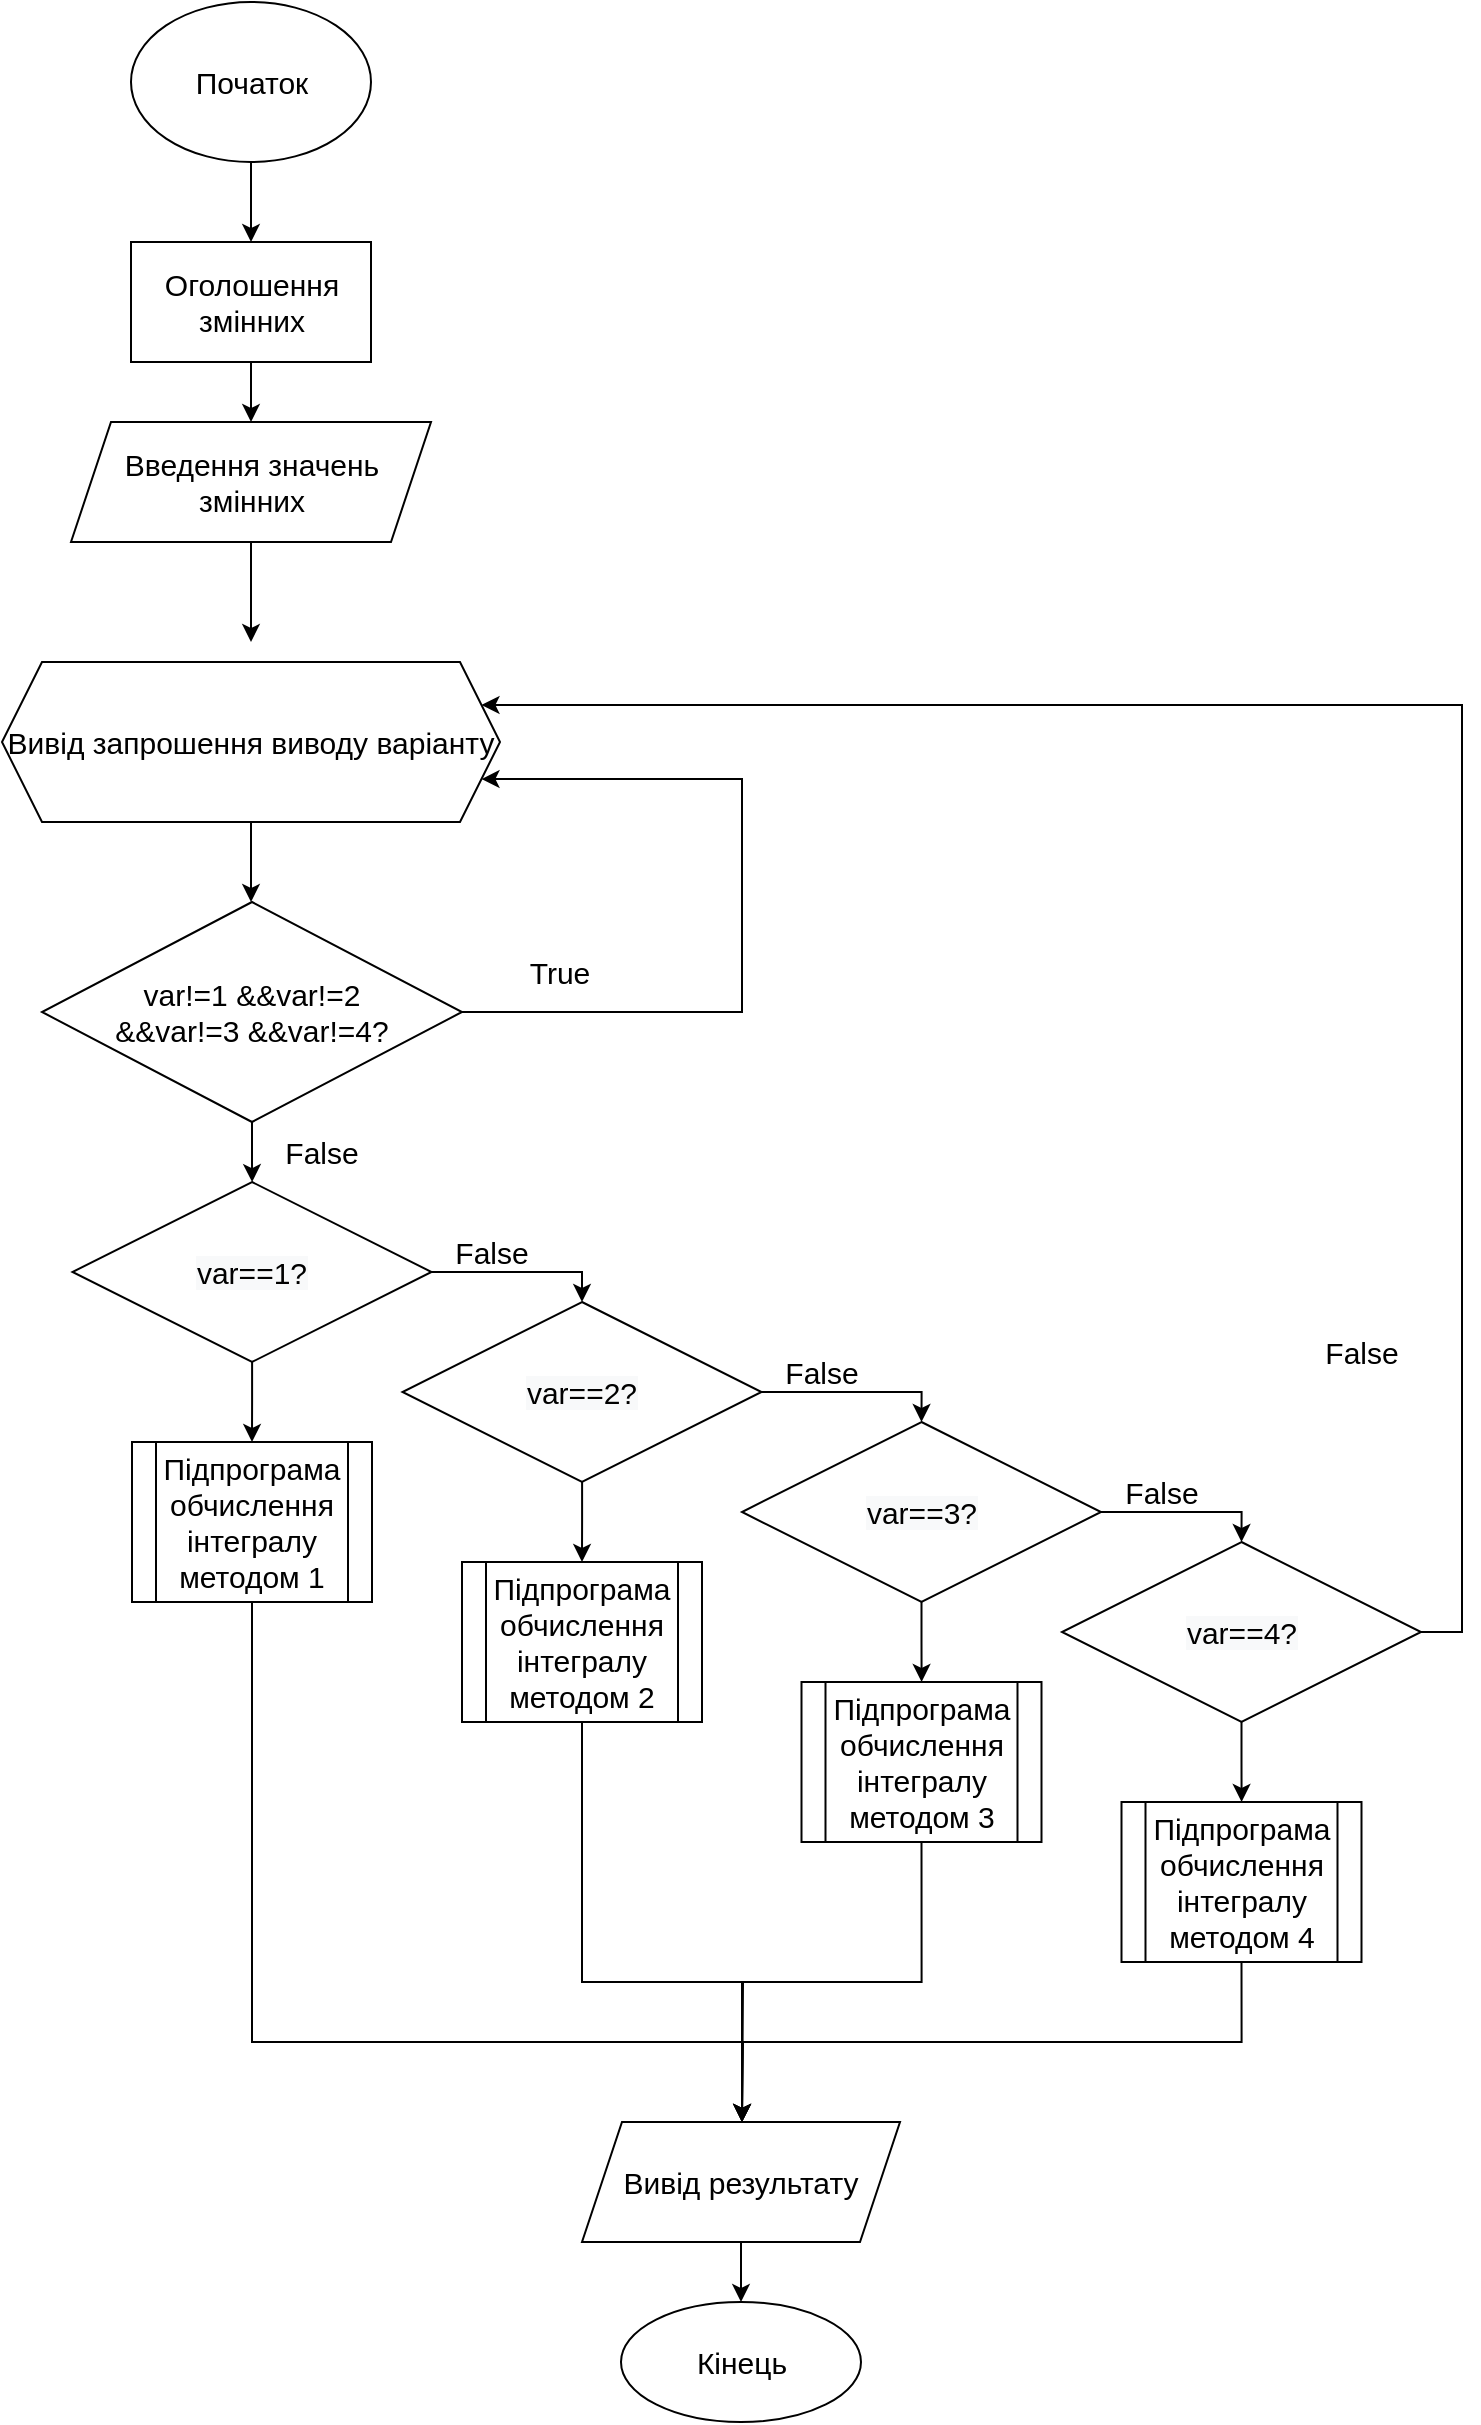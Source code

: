 <mxfile version="20.4.1" type="device"><diagram id="bYLp03ZDJ6J9Oj-rcqdw" name="Page-1"><mxGraphModel dx="1108" dy="1619" grid="1" gridSize="10" guides="1" tooltips="1" connect="1" arrows="1" fold="1" page="1" pageScale="1" pageWidth="827" pageHeight="1169" math="0" shadow="0"><root><mxCell id="0"/><mxCell id="1" parent="0"/><mxCell id="nPbCmatl0Dd0GSrU5Npk-3" value="" style="edgeStyle=orthogonalEdgeStyle;rounded=0;orthogonalLoop=1;jettySize=auto;html=1;fontSize=15;" edge="1" parent="1" source="nPbCmatl0Dd0GSrU5Npk-1" target="nPbCmatl0Dd0GSrU5Npk-2"><mxGeometry relative="1" as="geometry"/></mxCell><mxCell id="nPbCmatl0Dd0GSrU5Npk-1" value="Початок" style="ellipse;whiteSpace=wrap;html=1;fontSize=15;" vertex="1" parent="1"><mxGeometry x="154.5" y="-1140" width="120" height="80" as="geometry"/></mxCell><mxCell id="nPbCmatl0Dd0GSrU5Npk-7" value="" style="edgeStyle=orthogonalEdgeStyle;rounded=0;orthogonalLoop=1;jettySize=auto;html=1;fontSize=15;" edge="1" parent="1" source="nPbCmatl0Dd0GSrU5Npk-2" target="nPbCmatl0Dd0GSrU5Npk-6"><mxGeometry relative="1" as="geometry"/></mxCell><mxCell id="nPbCmatl0Dd0GSrU5Npk-2" value="Оголошення змінних" style="rounded=0;whiteSpace=wrap;html=1;fontSize=15;" vertex="1" parent="1"><mxGeometry x="154.5" y="-1020" width="120" height="60" as="geometry"/></mxCell><mxCell id="nPbCmatl0Dd0GSrU5Npk-8" value="" style="edgeStyle=orthogonalEdgeStyle;rounded=0;orthogonalLoop=1;jettySize=auto;html=1;fontSize=15;" edge="1" parent="1" source="nPbCmatl0Dd0GSrU5Npk-6"><mxGeometry relative="1" as="geometry"><mxPoint x="214.5" y="-820" as="targetPoint"/></mxGeometry></mxCell><mxCell id="nPbCmatl0Dd0GSrU5Npk-6" value="Введення значень змінних" style="shape=parallelogram;perimeter=parallelogramPerimeter;whiteSpace=wrap;html=1;fixedSize=1;fontSize=15;" vertex="1" parent="1"><mxGeometry x="124.5" y="-930" width="180" height="60" as="geometry"/></mxCell><mxCell id="nPbCmatl0Dd0GSrU5Npk-11" value="" style="edgeStyle=orthogonalEdgeStyle;rounded=0;orthogonalLoop=1;jettySize=auto;html=1;fontSize=15;" edge="1" parent="1" source="nPbCmatl0Dd0GSrU5Npk-9"><mxGeometry relative="1" as="geometry"><mxPoint x="214.5" y="-690" as="targetPoint"/></mxGeometry></mxCell><mxCell id="nPbCmatl0Dd0GSrU5Npk-9" value="Вивід запрошення виводу варіанту" style="shape=hexagon;perimeter=hexagonPerimeter2;whiteSpace=wrap;html=1;fixedSize=1;fontSize=15;" vertex="1" parent="1"><mxGeometry x="90" y="-810" width="249" height="80" as="geometry"/></mxCell><mxCell id="nPbCmatl0Dd0GSrU5Npk-13" style="edgeStyle=orthogonalEdgeStyle;rounded=0;orthogonalLoop=1;jettySize=auto;html=1;exitX=1;exitY=0.5;exitDx=0;exitDy=0;fontSize=15;entryX=1;entryY=0.75;entryDx=0;entryDy=0;" edge="1" parent="1" source="nPbCmatl0Dd0GSrU5Npk-12" target="nPbCmatl0Dd0GSrU5Npk-9"><mxGeometry relative="1" as="geometry"><mxPoint x="440" y="-770" as="targetPoint"/><Array as="points"><mxPoint x="460" y="-635"/><mxPoint x="460" y="-751"/></Array></mxGeometry></mxCell><mxCell id="nPbCmatl0Dd0GSrU5Npk-16" value="" style="edgeStyle=orthogonalEdgeStyle;rounded=0;orthogonalLoop=1;jettySize=auto;html=1;fontSize=15;" edge="1" parent="1" source="nPbCmatl0Dd0GSrU5Npk-12" target="nPbCmatl0Dd0GSrU5Npk-15"><mxGeometry relative="1" as="geometry"/></mxCell><mxCell id="nPbCmatl0Dd0GSrU5Npk-12" value="var!=1 &amp;amp;&amp;amp;var!=2 &lt;br&gt;&amp;amp;&amp;amp;var!=3 &amp;amp;&amp;amp;var!=4?" style="rhombus;whiteSpace=wrap;html=1;fontSize=15;" vertex="1" parent="1"><mxGeometry x="110" y="-690" width="210" height="110" as="geometry"/></mxCell><mxCell id="nPbCmatl0Dd0GSrU5Npk-14" value="True" style="text;html=1;strokeColor=none;fillColor=none;align=center;verticalAlign=middle;whiteSpace=wrap;rounded=0;fontSize=15;" vertex="1" parent="1"><mxGeometry x="339" y="-670" width="60" height="30" as="geometry"/></mxCell><mxCell id="nPbCmatl0Dd0GSrU5Npk-22" value="" style="edgeStyle=orthogonalEdgeStyle;rounded=0;orthogonalLoop=1;jettySize=auto;html=1;fontSize=15;" edge="1" parent="1" source="nPbCmatl0Dd0GSrU5Npk-15" target="nPbCmatl0Dd0GSrU5Npk-21"><mxGeometry relative="1" as="geometry"/></mxCell><mxCell id="nPbCmatl0Dd0GSrU5Npk-31" style="edgeStyle=orthogonalEdgeStyle;rounded=0;orthogonalLoop=1;jettySize=auto;html=1;exitX=1;exitY=0.5;exitDx=0;exitDy=0;entryX=0.5;entryY=0;entryDx=0;entryDy=0;fontSize=15;" edge="1" parent="1" source="nPbCmatl0Dd0GSrU5Npk-15" target="nPbCmatl0Dd0GSrU5Npk-17"><mxGeometry relative="1" as="geometry"><Array as="points"><mxPoint x="380" y="-505"/></Array></mxGeometry></mxCell><mxCell id="nPbCmatl0Dd0GSrU5Npk-15" value="&lt;span style=&quot;color: rgb(0, 0, 0); font-family: Helvetica; font-size: 15px; font-style: normal; font-variant-ligatures: normal; font-variant-caps: normal; font-weight: 400; letter-spacing: normal; orphans: 2; text-align: center; text-indent: 0px; text-transform: none; widows: 2; word-spacing: 0px; -webkit-text-stroke-width: 0px; background-color: rgb(248, 249, 250); text-decoration-thickness: initial; text-decoration-style: initial; text-decoration-color: initial; float: none; display: inline !important;&quot;&gt;var==1?&lt;/span&gt;" style="rhombus;whiteSpace=wrap;html=1;fontSize=15;" vertex="1" parent="1"><mxGeometry x="125.25" y="-550" width="179.5" height="90" as="geometry"/></mxCell><mxCell id="nPbCmatl0Dd0GSrU5Npk-27" value="" style="edgeStyle=orthogonalEdgeStyle;rounded=0;orthogonalLoop=1;jettySize=auto;html=1;fontSize=15;" edge="1" parent="1" source="nPbCmatl0Dd0GSrU5Npk-17"><mxGeometry relative="1" as="geometry"><mxPoint x="380" y="-360" as="targetPoint"/></mxGeometry></mxCell><mxCell id="nPbCmatl0Dd0GSrU5Npk-32" style="edgeStyle=orthogonalEdgeStyle;rounded=0;orthogonalLoop=1;jettySize=auto;html=1;exitX=1;exitY=0.5;exitDx=0;exitDy=0;entryX=0.5;entryY=0;entryDx=0;entryDy=0;fontSize=15;" edge="1" parent="1" source="nPbCmatl0Dd0GSrU5Npk-17" target="nPbCmatl0Dd0GSrU5Npk-18"><mxGeometry relative="1" as="geometry"><Array as="points"><mxPoint x="550" y="-445"/></Array></mxGeometry></mxCell><mxCell id="nPbCmatl0Dd0GSrU5Npk-17" value="&lt;span style=&quot;color: rgb(0, 0, 0); font-family: Helvetica; font-size: 15px; font-style: normal; font-variant-ligatures: normal; font-variant-caps: normal; font-weight: 400; letter-spacing: normal; orphans: 2; text-align: center; text-indent: 0px; text-transform: none; widows: 2; word-spacing: 0px; -webkit-text-stroke-width: 0px; background-color: rgb(248, 249, 250); text-decoration-thickness: initial; text-decoration-style: initial; text-decoration-color: initial; float: none; display: inline !important;&quot;&gt;var==2?&lt;/span&gt;" style="rhombus;whiteSpace=wrap;html=1;fontSize=15;" vertex="1" parent="1"><mxGeometry x="290.25" y="-490" width="179.5" height="90" as="geometry"/></mxCell><mxCell id="nPbCmatl0Dd0GSrU5Npk-28" value="" style="edgeStyle=orthogonalEdgeStyle;rounded=0;orthogonalLoop=1;jettySize=auto;html=1;fontSize=15;" edge="1" parent="1" source="nPbCmatl0Dd0GSrU5Npk-18"><mxGeometry relative="1" as="geometry"><mxPoint x="549.8" y="-300" as="targetPoint"/></mxGeometry></mxCell><mxCell id="nPbCmatl0Dd0GSrU5Npk-33" style="edgeStyle=orthogonalEdgeStyle;rounded=0;orthogonalLoop=1;jettySize=auto;html=1;exitX=1;exitY=0.5;exitDx=0;exitDy=0;entryX=0.5;entryY=0;entryDx=0;entryDy=0;fontSize=15;" edge="1" parent="1" source="nPbCmatl0Dd0GSrU5Npk-18" target="nPbCmatl0Dd0GSrU5Npk-20"><mxGeometry relative="1" as="geometry"><Array as="points"><mxPoint x="710" y="-385"/></Array></mxGeometry></mxCell><mxCell id="nPbCmatl0Dd0GSrU5Npk-18" value="&lt;span style=&quot;color: rgb(0, 0, 0); font-family: Helvetica; font-size: 15px; font-style: normal; font-variant-ligatures: normal; font-variant-caps: normal; font-weight: 400; letter-spacing: normal; orphans: 2; text-align: center; text-indent: 0px; text-transform: none; widows: 2; word-spacing: 0px; -webkit-text-stroke-width: 0px; background-color: rgb(248, 249, 250); text-decoration-thickness: initial; text-decoration-style: initial; text-decoration-color: initial; float: none; display: inline !important;&quot;&gt;var==3?&lt;/span&gt;" style="rhombus;whiteSpace=wrap;html=1;fontSize=15;" vertex="1" parent="1"><mxGeometry x="460" y="-430" width="179.5" height="90" as="geometry"/></mxCell><mxCell id="nPbCmatl0Dd0GSrU5Npk-29" value="" style="edgeStyle=orthogonalEdgeStyle;rounded=0;orthogonalLoop=1;jettySize=auto;html=1;fontSize=15;" edge="1" parent="1" source="nPbCmatl0Dd0GSrU5Npk-20"><mxGeometry relative="1" as="geometry"><mxPoint x="709.8" y="-240" as="targetPoint"/></mxGeometry></mxCell><mxCell id="nPbCmatl0Dd0GSrU5Npk-38" style="edgeStyle=orthogonalEdgeStyle;rounded=0;orthogonalLoop=1;jettySize=auto;html=1;exitX=1;exitY=0.5;exitDx=0;exitDy=0;fontSize=15;entryX=1;entryY=0.25;entryDx=0;entryDy=0;" edge="1" parent="1" source="nPbCmatl0Dd0GSrU5Npk-20" target="nPbCmatl0Dd0GSrU5Npk-9"><mxGeometry relative="1" as="geometry"><mxPoint x="340" y="-770" as="targetPoint"/><Array as="points"><mxPoint x="820" y="-325"/><mxPoint x="820" y="-789"/></Array></mxGeometry></mxCell><mxCell id="nPbCmatl0Dd0GSrU5Npk-20" value="&lt;span style=&quot;color: rgb(0, 0, 0); font-family: Helvetica; font-size: 15px; font-style: normal; font-variant-ligatures: normal; font-variant-caps: normal; font-weight: 400; letter-spacing: normal; orphans: 2; text-align: center; text-indent: 0px; text-transform: none; widows: 2; word-spacing: 0px; -webkit-text-stroke-width: 0px; background-color: rgb(248, 249, 250); text-decoration-thickness: initial; text-decoration-style: initial; text-decoration-color: initial; float: none; display: inline !important;&quot;&gt;var==4?&lt;/span&gt;" style="rhombus;whiteSpace=wrap;html=1;fontSize=15;" vertex="1" parent="1"><mxGeometry x="620" y="-370" width="179.5" height="90" as="geometry"/></mxCell><mxCell id="nPbCmatl0Dd0GSrU5Npk-42" style="edgeStyle=orthogonalEdgeStyle;rounded=0;orthogonalLoop=1;jettySize=auto;html=1;exitX=0.5;exitY=1;exitDx=0;exitDy=0;fontSize=15;" edge="1" parent="1" source="nPbCmatl0Dd0GSrU5Npk-21"><mxGeometry relative="1" as="geometry"><mxPoint x="460" y="-80" as="targetPoint"/><Array as="points"><mxPoint x="215" y="-120"/><mxPoint x="460" y="-120"/></Array></mxGeometry></mxCell><mxCell id="nPbCmatl0Dd0GSrU5Npk-21" value="Підпрограма обчислення інтегралу методом 1" style="shape=process;whiteSpace=wrap;html=1;backgroundOutline=1;fontSize=15;" vertex="1" parent="1"><mxGeometry x="155" y="-420" width="120" height="80" as="geometry"/></mxCell><mxCell id="nPbCmatl0Dd0GSrU5Npk-30" value="False" style="text;html=1;strokeColor=none;fillColor=none;align=center;verticalAlign=middle;whiteSpace=wrap;rounded=0;fontSize=15;" vertex="1" parent="1"><mxGeometry x="220" y="-580" width="60" height="30" as="geometry"/></mxCell><mxCell id="nPbCmatl0Dd0GSrU5Npk-34" value="False" style="text;html=1;strokeColor=none;fillColor=none;align=center;verticalAlign=middle;whiteSpace=wrap;rounded=0;fontSize=15;" vertex="1" parent="1"><mxGeometry x="304.5" y="-530" width="60" height="30" as="geometry"/></mxCell><mxCell id="nPbCmatl0Dd0GSrU5Npk-35" value="False" style="text;html=1;strokeColor=none;fillColor=none;align=center;verticalAlign=middle;whiteSpace=wrap;rounded=0;fontSize=15;" vertex="1" parent="1"><mxGeometry x="469.75" y="-470" width="60" height="30" as="geometry"/></mxCell><mxCell id="nPbCmatl0Dd0GSrU5Npk-36" value="False" style="text;html=1;strokeColor=none;fillColor=none;align=center;verticalAlign=middle;whiteSpace=wrap;rounded=0;fontSize=15;" vertex="1" parent="1"><mxGeometry x="639.5" y="-410" width="60" height="30" as="geometry"/></mxCell><mxCell id="nPbCmatl0Dd0GSrU5Npk-37" value="False" style="text;html=1;strokeColor=none;fillColor=none;align=center;verticalAlign=middle;whiteSpace=wrap;rounded=0;fontSize=15;" vertex="1" parent="1"><mxGeometry x="739.5" y="-480" width="60" height="30" as="geometry"/></mxCell><mxCell id="nPbCmatl0Dd0GSrU5Npk-45" style="edgeStyle=orthogonalEdgeStyle;rounded=0;orthogonalLoop=1;jettySize=auto;html=1;exitX=0.5;exitY=1;exitDx=0;exitDy=0;fontSize=15;" edge="1" parent="1" source="nPbCmatl0Dd0GSrU5Npk-39"><mxGeometry relative="1" as="geometry"><mxPoint x="460" y="-80" as="targetPoint"/><Array as="points"><mxPoint x="380" y="-150"/><mxPoint x="460" y="-150"/></Array></mxGeometry></mxCell><mxCell id="nPbCmatl0Dd0GSrU5Npk-39" value="Підпрограма обчислення інтегралу методом 2" style="shape=process;whiteSpace=wrap;html=1;backgroundOutline=1;fontSize=15;" vertex="1" parent="1"><mxGeometry x="320" y="-360" width="120" height="80" as="geometry"/></mxCell><mxCell id="nPbCmatl0Dd0GSrU5Npk-44" style="edgeStyle=orthogonalEdgeStyle;rounded=0;orthogonalLoop=1;jettySize=auto;html=1;exitX=0.5;exitY=1;exitDx=0;exitDy=0;fontSize=15;" edge="1" parent="1" source="nPbCmatl0Dd0GSrU5Npk-40"><mxGeometry relative="1" as="geometry"><mxPoint x="460" y="-80" as="targetPoint"/></mxGeometry></mxCell><mxCell id="nPbCmatl0Dd0GSrU5Npk-40" value="Підпрограма обчислення інтегралу методом 3" style="shape=process;whiteSpace=wrap;html=1;backgroundOutline=1;fontSize=15;" vertex="1" parent="1"><mxGeometry x="489.75" y="-300" width="120" height="80" as="geometry"/></mxCell><mxCell id="nPbCmatl0Dd0GSrU5Npk-43" style="edgeStyle=orthogonalEdgeStyle;rounded=0;orthogonalLoop=1;jettySize=auto;html=1;exitX=0.5;exitY=1;exitDx=0;exitDy=0;fontSize=15;" edge="1" parent="1" source="nPbCmatl0Dd0GSrU5Npk-41"><mxGeometry relative="1" as="geometry"><mxPoint x="460" y="-80" as="targetPoint"/></mxGeometry></mxCell><mxCell id="nPbCmatl0Dd0GSrU5Npk-41" value="Підпрограма обчислення інтегралу методом 4" style="shape=process;whiteSpace=wrap;html=1;backgroundOutline=1;fontSize=15;" vertex="1" parent="1"><mxGeometry x="649.75" y="-240" width="120" height="80" as="geometry"/></mxCell><mxCell id="nPbCmatl0Dd0GSrU5Npk-48" style="edgeStyle=orthogonalEdgeStyle;rounded=0;orthogonalLoop=1;jettySize=auto;html=1;exitX=0.5;exitY=1;exitDx=0;exitDy=0;entryX=0.5;entryY=0;entryDx=0;entryDy=0;fontSize=15;" edge="1" parent="1" source="nPbCmatl0Dd0GSrU5Npk-46" target="nPbCmatl0Dd0GSrU5Npk-47"><mxGeometry relative="1" as="geometry"/></mxCell><mxCell id="nPbCmatl0Dd0GSrU5Npk-46" value="Вивід результату" style="shape=parallelogram;perimeter=parallelogramPerimeter;whiteSpace=wrap;html=1;fixedSize=1;fontSize=15;" vertex="1" parent="1"><mxGeometry x="380" y="-80" width="159" height="60" as="geometry"/></mxCell><mxCell id="nPbCmatl0Dd0GSrU5Npk-47" value="Кінець" style="ellipse;whiteSpace=wrap;html=1;fontSize=15;" vertex="1" parent="1"><mxGeometry x="399.5" y="10" width="120" height="60" as="geometry"/></mxCell></root></mxGraphModel></diagram></mxfile>